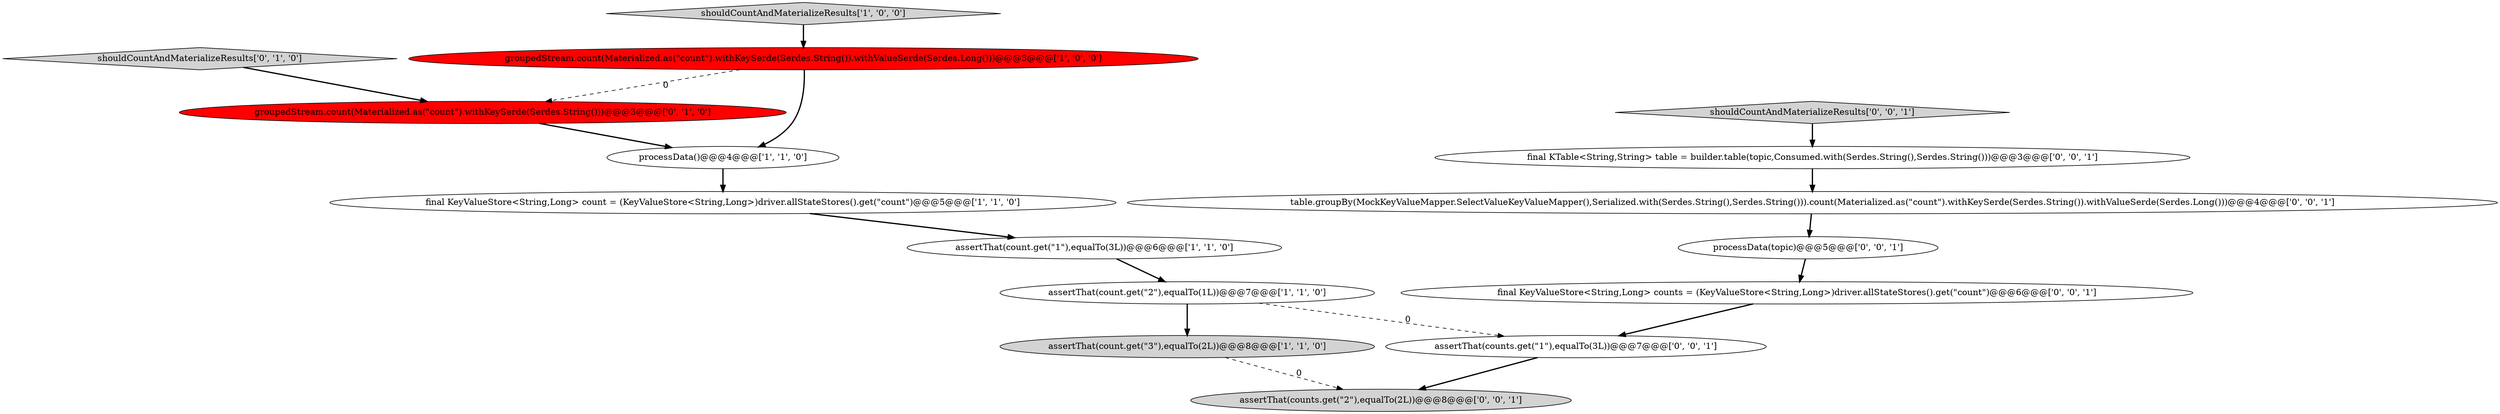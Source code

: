 digraph {
13 [style = filled, label = "assertThat(counts.get(\"1\"),equalTo(3L))@@@7@@@['0', '0', '1']", fillcolor = white, shape = ellipse image = "AAA0AAABBB3BBB"];
4 [style = filled, label = "assertThat(count.get(\"2\"),equalTo(1L))@@@7@@@['1', '1', '0']", fillcolor = white, shape = ellipse image = "AAA0AAABBB1BBB"];
10 [style = filled, label = "processData(topic)@@@5@@@['0', '0', '1']", fillcolor = white, shape = ellipse image = "AAA0AAABBB3BBB"];
0 [style = filled, label = "assertThat(count.get(\"1\"),equalTo(3L))@@@6@@@['1', '1', '0']", fillcolor = white, shape = ellipse image = "AAA0AAABBB1BBB"];
7 [style = filled, label = "shouldCountAndMaterializeResults['0', '1', '0']", fillcolor = lightgray, shape = diamond image = "AAA0AAABBB2BBB"];
6 [style = filled, label = "final KeyValueStore<String,Long> count = (KeyValueStore<String,Long>)driver.allStateStores().get(\"count\")@@@5@@@['1', '1', '0']", fillcolor = white, shape = ellipse image = "AAA0AAABBB1BBB"];
2 [style = filled, label = "processData()@@@4@@@['1', '1', '0']", fillcolor = white, shape = ellipse image = "AAA0AAABBB1BBB"];
15 [style = filled, label = "table.groupBy(MockKeyValueMapper.SelectValueKeyValueMapper(),Serialized.with(Serdes.String(),Serdes.String())).count(Materialized.as(\"count\").withKeySerde(Serdes.String()).withValueSerde(Serdes.Long()))@@@4@@@['0', '0', '1']", fillcolor = white, shape = ellipse image = "AAA0AAABBB3BBB"];
5 [style = filled, label = "shouldCountAndMaterializeResults['1', '0', '0']", fillcolor = lightgray, shape = diamond image = "AAA0AAABBB1BBB"];
12 [style = filled, label = "final KeyValueStore<String,Long> counts = (KeyValueStore<String,Long>)driver.allStateStores().get(\"count\")@@@6@@@['0', '0', '1']", fillcolor = white, shape = ellipse image = "AAA0AAABBB3BBB"];
8 [style = filled, label = "groupedStream.count(Materialized.as(\"count\").withKeySerde(Serdes.String()))@@@3@@@['0', '1', '0']", fillcolor = red, shape = ellipse image = "AAA1AAABBB2BBB"];
3 [style = filled, label = "assertThat(count.get(\"3\"),equalTo(2L))@@@8@@@['1', '1', '0']", fillcolor = lightgray, shape = ellipse image = "AAA0AAABBB1BBB"];
9 [style = filled, label = "final KTable<String,String> table = builder.table(topic,Consumed.with(Serdes.String(),Serdes.String()))@@@3@@@['0', '0', '1']", fillcolor = white, shape = ellipse image = "AAA0AAABBB3BBB"];
14 [style = filled, label = "assertThat(counts.get(\"2\"),equalTo(2L))@@@8@@@['0', '0', '1']", fillcolor = lightgray, shape = ellipse image = "AAA0AAABBB3BBB"];
11 [style = filled, label = "shouldCountAndMaterializeResults['0', '0', '1']", fillcolor = lightgray, shape = diamond image = "AAA0AAABBB3BBB"];
1 [style = filled, label = "groupedStream.count(Materialized.as(\"count\").withKeySerde(Serdes.String()).withValueSerde(Serdes.Long()))@@@3@@@['1', '0', '0']", fillcolor = red, shape = ellipse image = "AAA1AAABBB1BBB"];
12->13 [style = bold, label=""];
4->3 [style = bold, label=""];
5->1 [style = bold, label=""];
1->8 [style = dashed, label="0"];
1->2 [style = bold, label=""];
15->10 [style = bold, label=""];
6->0 [style = bold, label=""];
3->14 [style = dashed, label="0"];
4->13 [style = dashed, label="0"];
8->2 [style = bold, label=""];
7->8 [style = bold, label=""];
0->4 [style = bold, label=""];
10->12 [style = bold, label=""];
9->15 [style = bold, label=""];
2->6 [style = bold, label=""];
13->14 [style = bold, label=""];
11->9 [style = bold, label=""];
}
